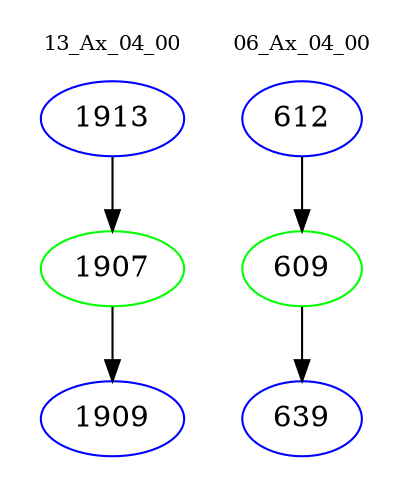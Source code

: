 digraph{
subgraph cluster_0 {
color = white
label = "13_Ax_04_00";
fontsize=10;
T0_1913 [label="1913", color="blue"]
T0_1913 -> T0_1907 [color="black"]
T0_1907 [label="1907", color="green"]
T0_1907 -> T0_1909 [color="black"]
T0_1909 [label="1909", color="blue"]
}
subgraph cluster_1 {
color = white
label = "06_Ax_04_00";
fontsize=10;
T1_612 [label="612", color="blue"]
T1_612 -> T1_609 [color="black"]
T1_609 [label="609", color="green"]
T1_609 -> T1_639 [color="black"]
T1_639 [label="639", color="blue"]
}
}
